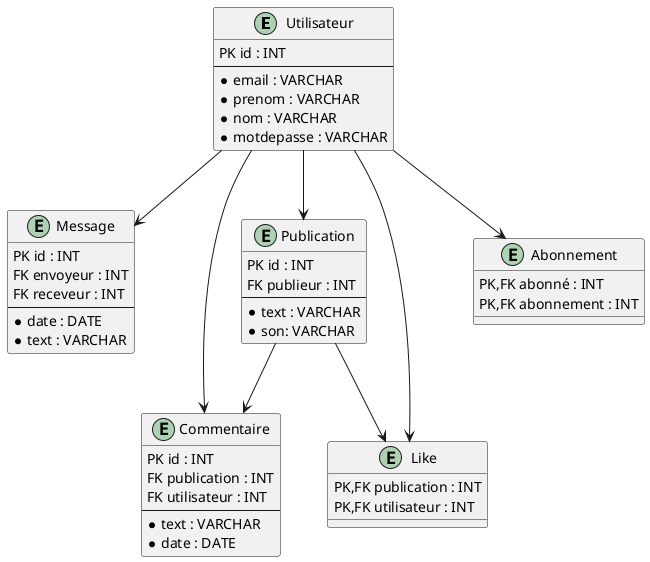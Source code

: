 @startuml
entity Utilisateur {
  PK id : INT
  ---
  * email : VARCHAR
  * prenom : VARCHAR
  * nom : VARCHAR
  * motdepasse : VARCHAR
}

entity Message {
  PK id : INT
  FK envoyeur : INT
  FK receveur : INT
  ---
  * date : DATE
  * text : VARCHAR
}

entity Publication {
  PK id : INT
  FK publieur : INT
  ---
  * text : VARCHAR
  * son: VARCHAR
}

entity Commentaire{
  PK id : INT
  FK publication : INT
  FK utilisateur : INT
  ---
  * text : VARCHAR
  * date : DATE
}

entity Like{
  PK,FK publication : INT
  PK,FK utilisateur : INT
}

entity Abonnement{
  PK,FK abonné : INT
  PK,FK abonnement : INT
}

Utilisateur --> Message
Utilisateur --> Publication
Utilisateur --> Commentaire
Utilisateur --> Like
Utilisateur --> Abonnement
Publication --> Commentaire
Publication --> Like
@enduml
